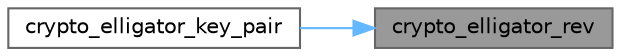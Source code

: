 digraph "crypto_elligator_rev"
{
 // LATEX_PDF_SIZE
  bgcolor="transparent";
  edge [fontname=Helvetica,fontsize=10,labelfontname=Helvetica,labelfontsize=10];
  node [fontname=Helvetica,fontsize=10,shape=box,height=0.2,width=0.4];
  rankdir="RL";
  Node1 [id="Node000001",label="crypto_elligator_rev",height=0.2,width=0.4,color="gray40", fillcolor="grey60", style="filled", fontcolor="black",tooltip=" "];
  Node1 -> Node2 [id="edge1_Node000001_Node000002",dir="back",color="steelblue1",style="solid",tooltip=" "];
  Node2 [id="Node000002",label="crypto_elligator_key_pair",height=0.2,width=0.4,color="grey40", fillcolor="white", style="filled",URL="$monocypher_8c.html#ae5cd2800e912db5d8af4716b8093f151",tooltip=" "];
}
